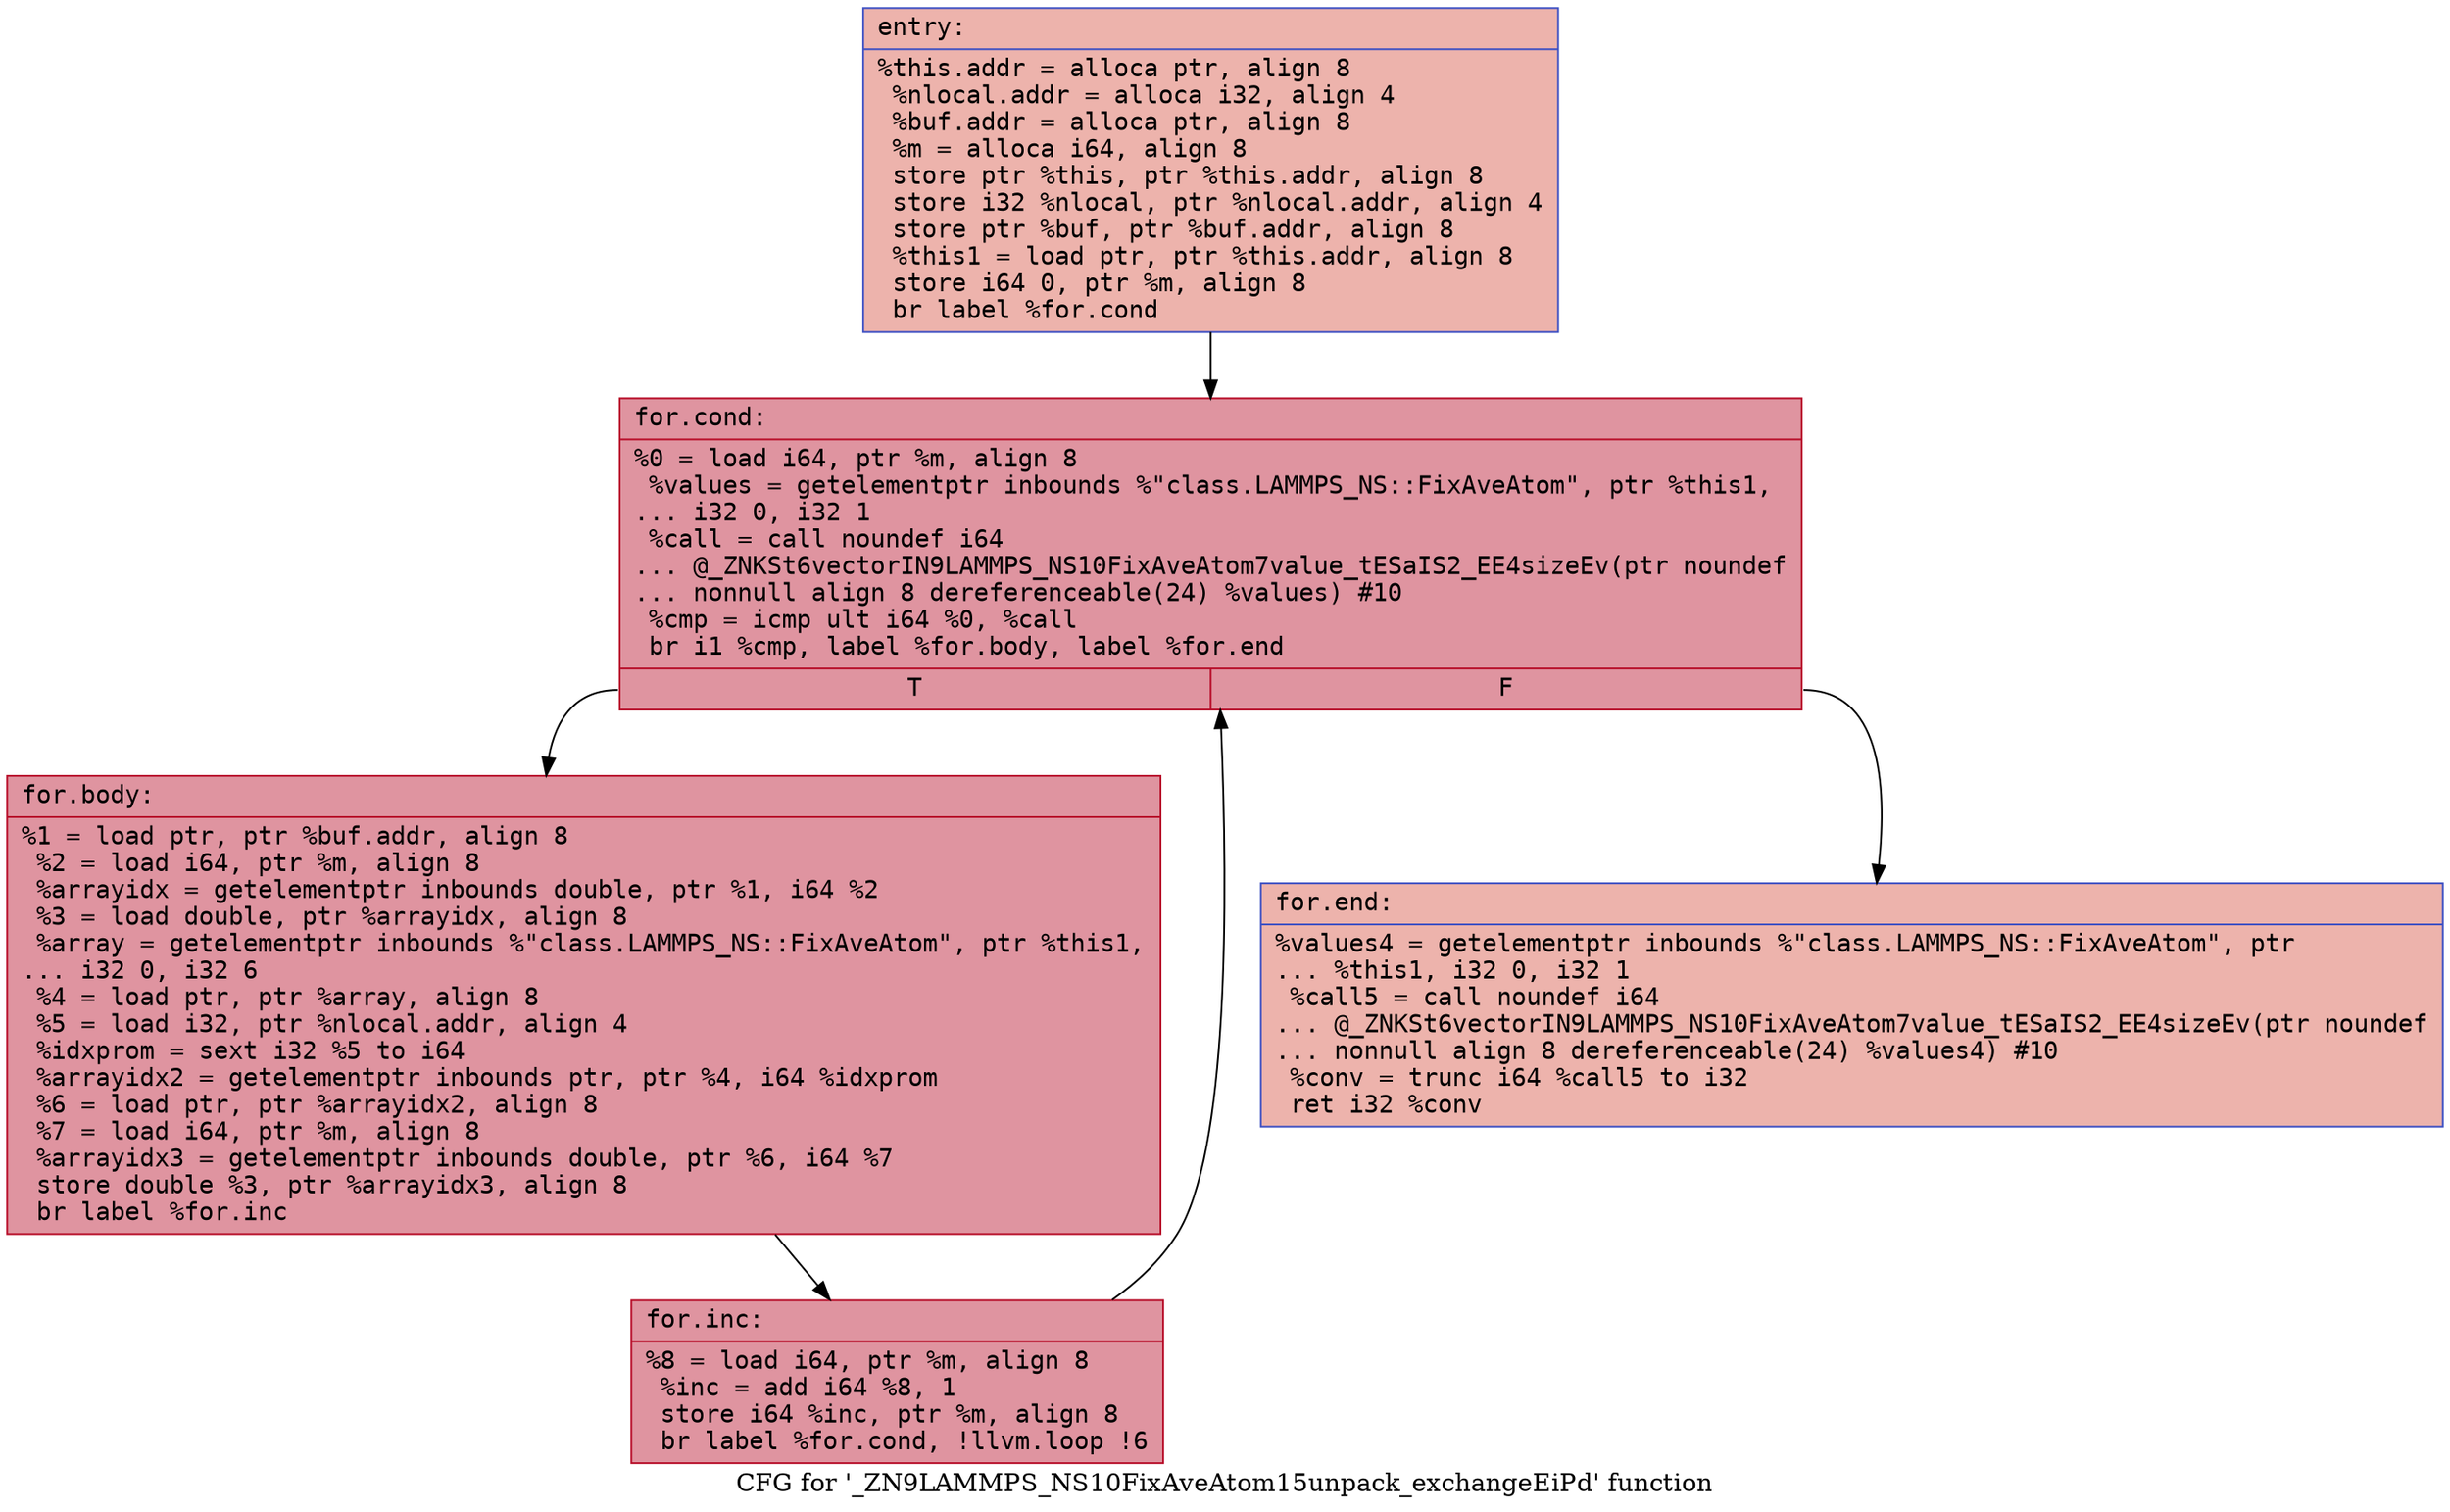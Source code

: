 digraph "CFG for '_ZN9LAMMPS_NS10FixAveAtom15unpack_exchangeEiPd' function" {
	label="CFG for '_ZN9LAMMPS_NS10FixAveAtom15unpack_exchangeEiPd' function";

	Node0x55d08663f230 [shape=record,color="#3d50c3ff", style=filled, fillcolor="#d6524470" fontname="Courier",label="{entry:\l|  %this.addr = alloca ptr, align 8\l  %nlocal.addr = alloca i32, align 4\l  %buf.addr = alloca ptr, align 8\l  %m = alloca i64, align 8\l  store ptr %this, ptr %this.addr, align 8\l  store i32 %nlocal, ptr %nlocal.addr, align 4\l  store ptr %buf, ptr %buf.addr, align 8\l  %this1 = load ptr, ptr %this.addr, align 8\l  store i64 0, ptr %m, align 8\l  br label %for.cond\l}"];
	Node0x55d08663f230 -> Node0x55d08670a930[tooltip="entry -> for.cond\nProbability 100.00%" ];
	Node0x55d08670a930 [shape=record,color="#b70d28ff", style=filled, fillcolor="#b70d2870" fontname="Courier",label="{for.cond:\l|  %0 = load i64, ptr %m, align 8\l  %values = getelementptr inbounds %\"class.LAMMPS_NS::FixAveAtom\", ptr %this1,\l... i32 0, i32 1\l  %call = call noundef i64\l... @_ZNKSt6vectorIN9LAMMPS_NS10FixAveAtom7value_tESaIS2_EE4sizeEv(ptr noundef\l... nonnull align 8 dereferenceable(24) %values) #10\l  %cmp = icmp ult i64 %0, %call\l  br i1 %cmp, label %for.body, label %for.end\l|{<s0>T|<s1>F}}"];
	Node0x55d08670a930:s0 -> Node0x55d08670ab80[tooltip="for.cond -> for.body\nProbability 96.88%" ];
	Node0x55d08670a930:s1 -> Node0x55d08670a340[tooltip="for.cond -> for.end\nProbability 3.12%" ];
	Node0x55d08670ab80 [shape=record,color="#b70d28ff", style=filled, fillcolor="#b70d2870" fontname="Courier",label="{for.body:\l|  %1 = load ptr, ptr %buf.addr, align 8\l  %2 = load i64, ptr %m, align 8\l  %arrayidx = getelementptr inbounds double, ptr %1, i64 %2\l  %3 = load double, ptr %arrayidx, align 8\l  %array = getelementptr inbounds %\"class.LAMMPS_NS::FixAveAtom\", ptr %this1,\l... i32 0, i32 6\l  %4 = load ptr, ptr %array, align 8\l  %5 = load i32, ptr %nlocal.addr, align 4\l  %idxprom = sext i32 %5 to i64\l  %arrayidx2 = getelementptr inbounds ptr, ptr %4, i64 %idxprom\l  %6 = load ptr, ptr %arrayidx2, align 8\l  %7 = load i64, ptr %m, align 8\l  %arrayidx3 = getelementptr inbounds double, ptr %6, i64 %7\l  store double %3, ptr %arrayidx3, align 8\l  br label %for.inc\l}"];
	Node0x55d08670ab80 -> Node0x55d08670b7d0[tooltip="for.body -> for.inc\nProbability 100.00%" ];
	Node0x55d08670b7d0 [shape=record,color="#b70d28ff", style=filled, fillcolor="#b70d2870" fontname="Courier",label="{for.inc:\l|  %8 = load i64, ptr %m, align 8\l  %inc = add i64 %8, 1\l  store i64 %inc, ptr %m, align 8\l  br label %for.cond, !llvm.loop !6\l}"];
	Node0x55d08670b7d0 -> Node0x55d08670a930[tooltip="for.inc -> for.cond\nProbability 100.00%" ];
	Node0x55d08670a340 [shape=record,color="#3d50c3ff", style=filled, fillcolor="#d6524470" fontname="Courier",label="{for.end:\l|  %values4 = getelementptr inbounds %\"class.LAMMPS_NS::FixAveAtom\", ptr\l... %this1, i32 0, i32 1\l  %call5 = call noundef i64\l... @_ZNKSt6vectorIN9LAMMPS_NS10FixAveAtom7value_tESaIS2_EE4sizeEv(ptr noundef\l... nonnull align 8 dereferenceable(24) %values4) #10\l  %conv = trunc i64 %call5 to i32\l  ret i32 %conv\l}"];
}
